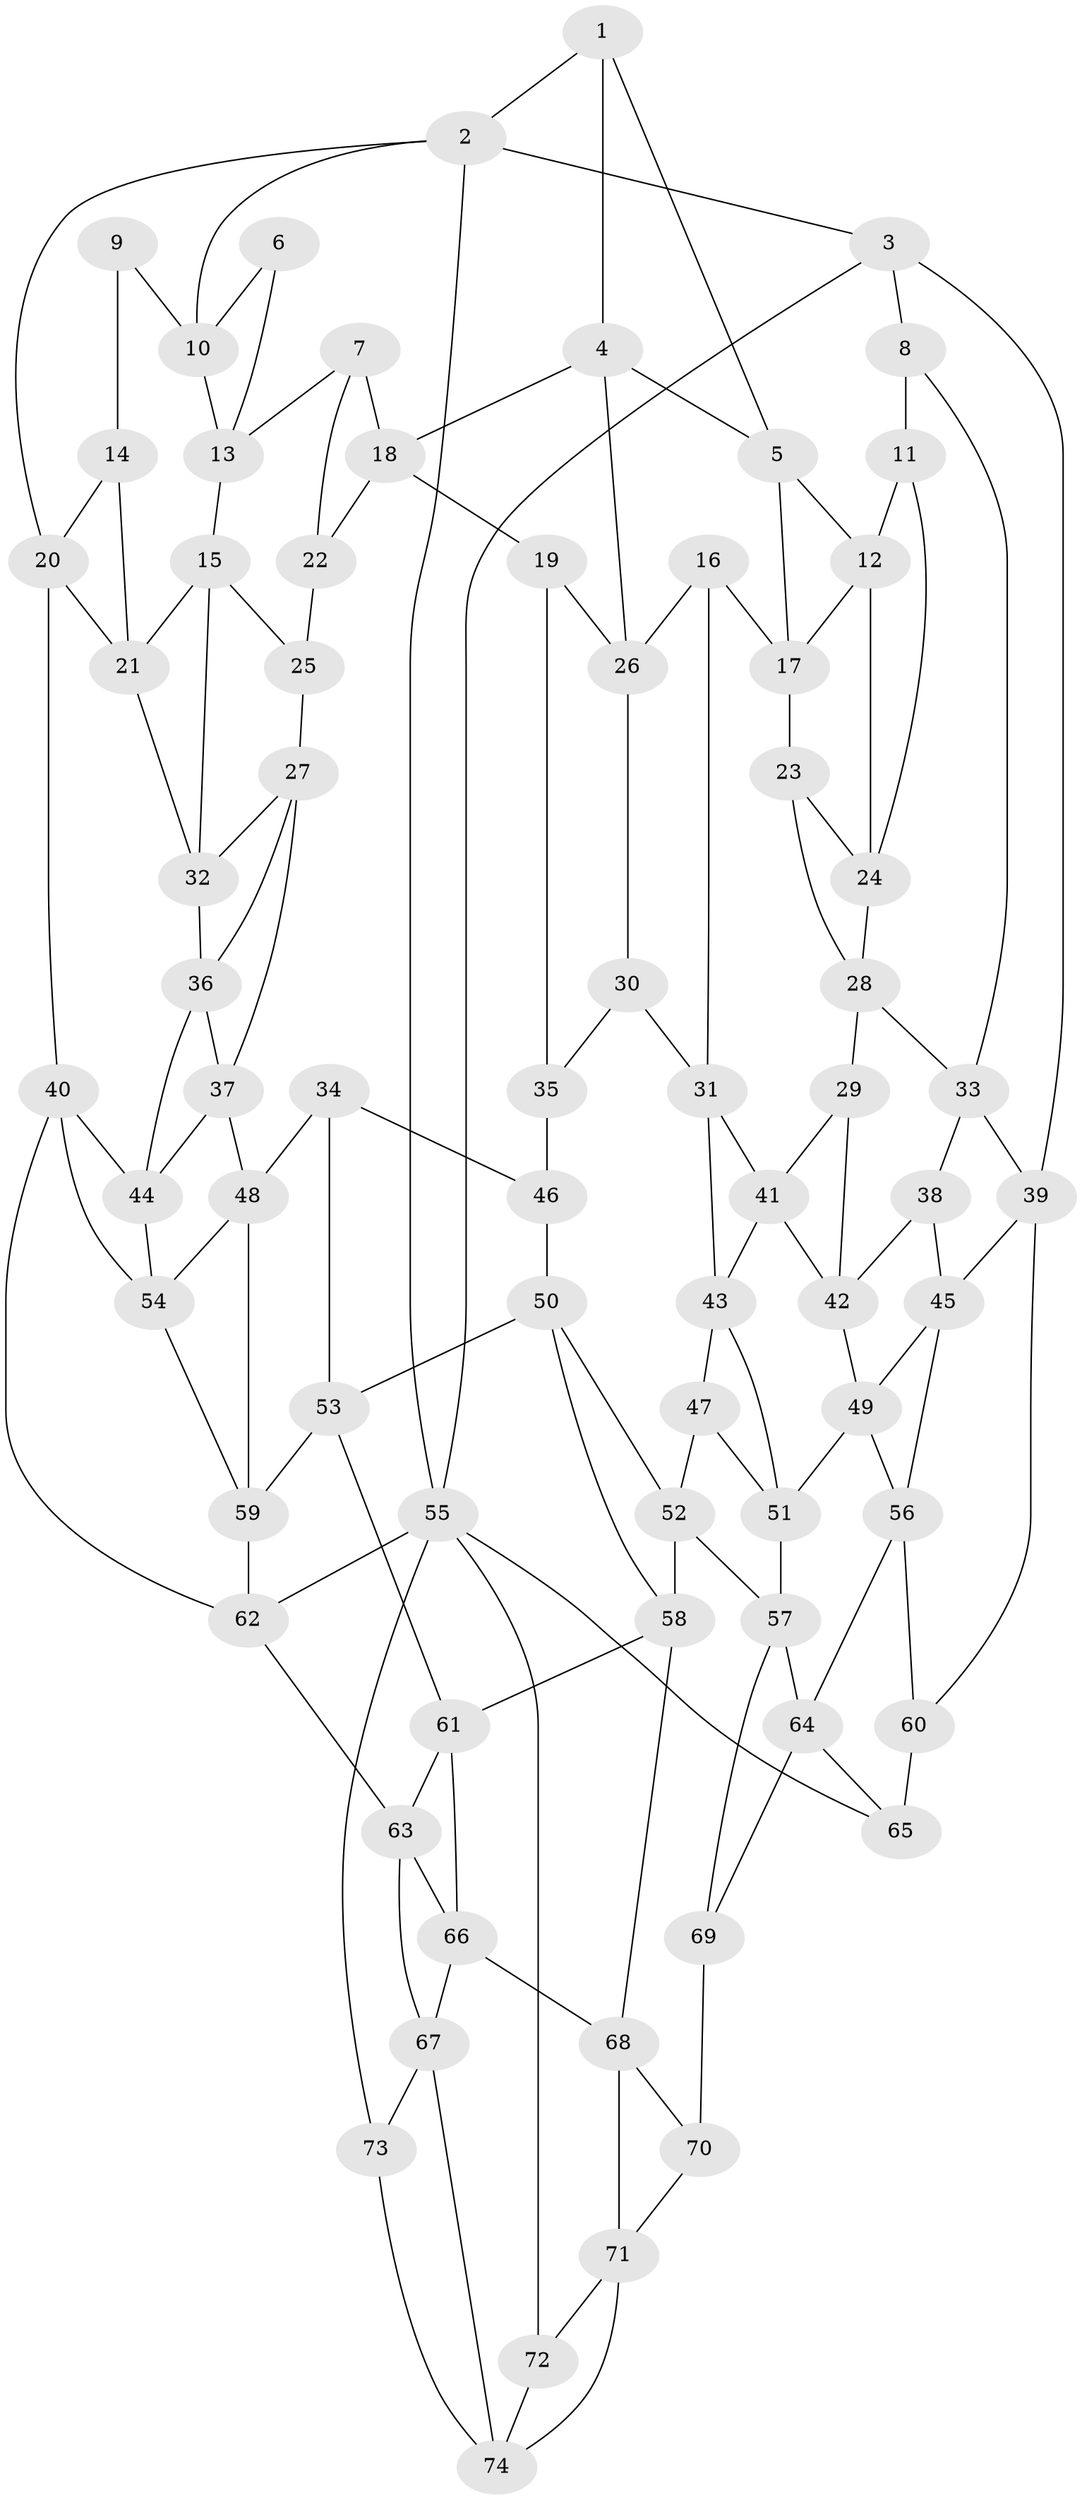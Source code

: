 // original degree distribution, {3: 0.013513513513513514, 4: 0.20945945945945946, 6: 0.19594594594594594, 5: 0.581081081081081}
// Generated by graph-tools (version 1.1) at 2025/38/03/04/25 23:38:21]
// undirected, 74 vertices, 136 edges
graph export_dot {
  node [color=gray90,style=filled];
  1;
  2;
  3;
  4;
  5;
  6;
  7;
  8;
  9;
  10;
  11;
  12;
  13;
  14;
  15;
  16;
  17;
  18;
  19;
  20;
  21;
  22;
  23;
  24;
  25;
  26;
  27;
  28;
  29;
  30;
  31;
  32;
  33;
  34;
  35;
  36;
  37;
  38;
  39;
  40;
  41;
  42;
  43;
  44;
  45;
  46;
  47;
  48;
  49;
  50;
  51;
  52;
  53;
  54;
  55;
  56;
  57;
  58;
  59;
  60;
  61;
  62;
  63;
  64;
  65;
  66;
  67;
  68;
  69;
  70;
  71;
  72;
  73;
  74;
  1 -- 2 [weight=1.0];
  1 -- 4 [weight=1.0];
  1 -- 5 [weight=1.0];
  2 -- 3 [weight=1.0];
  2 -- 10 [weight=1.0];
  2 -- 20 [weight=1.0];
  2 -- 55 [weight=1.0];
  3 -- 8 [weight=1.0];
  3 -- 39 [weight=1.0];
  3 -- 55 [weight=1.0];
  4 -- 5 [weight=1.0];
  4 -- 18 [weight=1.0];
  4 -- 26 [weight=1.0];
  5 -- 12 [weight=1.0];
  5 -- 17 [weight=1.0];
  6 -- 10 [weight=2.0];
  6 -- 13 [weight=1.0];
  7 -- 13 [weight=1.0];
  7 -- 18 [weight=1.0];
  7 -- 22 [weight=1.0];
  8 -- 11 [weight=2.0];
  8 -- 33 [weight=1.0];
  9 -- 10 [weight=2.0];
  9 -- 14 [weight=2.0];
  10 -- 13 [weight=1.0];
  11 -- 12 [weight=1.0];
  11 -- 24 [weight=1.0];
  12 -- 17 [weight=1.0];
  12 -- 24 [weight=1.0];
  13 -- 15 [weight=1.0];
  14 -- 20 [weight=1.0];
  14 -- 21 [weight=1.0];
  15 -- 21 [weight=1.0];
  15 -- 25 [weight=1.0];
  15 -- 32 [weight=1.0];
  16 -- 17 [weight=1.0];
  16 -- 26 [weight=1.0];
  16 -- 31 [weight=1.0];
  17 -- 23 [weight=1.0];
  18 -- 19 [weight=1.0];
  18 -- 22 [weight=1.0];
  19 -- 26 [weight=1.0];
  19 -- 35 [weight=1.0];
  20 -- 21 [weight=1.0];
  20 -- 40 [weight=1.0];
  21 -- 32 [weight=1.0];
  22 -- 25 [weight=2.0];
  23 -- 24 [weight=1.0];
  23 -- 28 [weight=1.0];
  24 -- 28 [weight=1.0];
  25 -- 27 [weight=1.0];
  26 -- 30 [weight=1.0];
  27 -- 32 [weight=1.0];
  27 -- 36 [weight=1.0];
  27 -- 37 [weight=1.0];
  28 -- 29 [weight=1.0];
  28 -- 33 [weight=1.0];
  29 -- 41 [weight=1.0];
  29 -- 42 [weight=1.0];
  30 -- 31 [weight=1.0];
  30 -- 35 [weight=1.0];
  31 -- 41 [weight=1.0];
  31 -- 43 [weight=1.0];
  32 -- 36 [weight=1.0];
  33 -- 38 [weight=1.0];
  33 -- 39 [weight=1.0];
  34 -- 46 [weight=1.0];
  34 -- 48 [weight=1.0];
  34 -- 53 [weight=1.0];
  35 -- 46 [weight=2.0];
  36 -- 37 [weight=1.0];
  36 -- 44 [weight=1.0];
  37 -- 44 [weight=1.0];
  37 -- 48 [weight=1.0];
  38 -- 42 [weight=1.0];
  38 -- 45 [weight=1.0];
  39 -- 45 [weight=1.0];
  39 -- 60 [weight=1.0];
  40 -- 44 [weight=1.0];
  40 -- 54 [weight=1.0];
  40 -- 62 [weight=1.0];
  41 -- 42 [weight=1.0];
  41 -- 43 [weight=1.0];
  42 -- 49 [weight=1.0];
  43 -- 47 [weight=1.0];
  43 -- 51 [weight=1.0];
  44 -- 54 [weight=1.0];
  45 -- 49 [weight=1.0];
  45 -- 56 [weight=1.0];
  46 -- 50 [weight=1.0];
  47 -- 51 [weight=1.0];
  47 -- 52 [weight=1.0];
  48 -- 54 [weight=1.0];
  48 -- 59 [weight=1.0];
  49 -- 51 [weight=1.0];
  49 -- 56 [weight=1.0];
  50 -- 52 [weight=1.0];
  50 -- 53 [weight=1.0];
  50 -- 58 [weight=1.0];
  51 -- 57 [weight=1.0];
  52 -- 57 [weight=1.0];
  52 -- 58 [weight=1.0];
  53 -- 59 [weight=1.0];
  53 -- 61 [weight=1.0];
  54 -- 59 [weight=1.0];
  55 -- 62 [weight=1.0];
  55 -- 65 [weight=1.0];
  55 -- 72 [weight=1.0];
  55 -- 73 [weight=1.0];
  56 -- 60 [weight=1.0];
  56 -- 64 [weight=1.0];
  57 -- 64 [weight=1.0];
  57 -- 69 [weight=1.0];
  58 -- 61 [weight=1.0];
  58 -- 68 [weight=1.0];
  59 -- 62 [weight=1.0];
  60 -- 65 [weight=2.0];
  61 -- 63 [weight=1.0];
  61 -- 66 [weight=1.0];
  62 -- 63 [weight=1.0];
  63 -- 66 [weight=1.0];
  63 -- 67 [weight=1.0];
  64 -- 65 [weight=1.0];
  64 -- 69 [weight=1.0];
  66 -- 67 [weight=1.0];
  66 -- 68 [weight=1.0];
  67 -- 73 [weight=1.0];
  67 -- 74 [weight=1.0];
  68 -- 70 [weight=1.0];
  68 -- 71 [weight=1.0];
  69 -- 70 [weight=2.0];
  70 -- 71 [weight=1.0];
  71 -- 72 [weight=1.0];
  71 -- 74 [weight=1.0];
  72 -- 74 [weight=1.0];
  73 -- 74 [weight=1.0];
}
